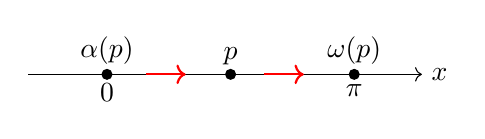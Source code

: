 \begin{tikzpicture}
  \draw[->] (-1,0) -- (4,0) node[right] {$x$};
  \fill (0,0) circle (2pt) node[below] {$0$} node[above] {$\alpha(p)$};
  \fill (3.14,0) circle (2pt) node[below] {$\pi$} node[above] {$\omega(p)$};
  \fill (1.57,0) circle (2pt) node[above] {$p$};
  \draw[red,->,thick] (0.5,0) -- (1,0);
  \draw[red,->,thick] (2,0) -- (2.5,0);
\end{tikzpicture}
